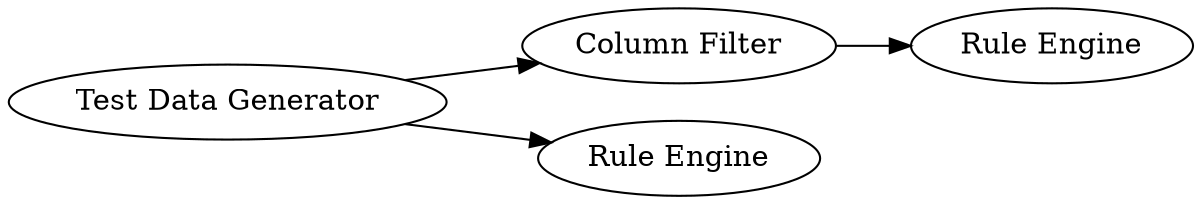 digraph {
	2 -> 5
	1 -> 4
	1 -> 2
	1 [label="Test Data Generator"]
	4 [label="Rule Engine"]
	5 [label="Rule Engine"]
	2 [label="Column Filter"]
	rankdir=LR
}
